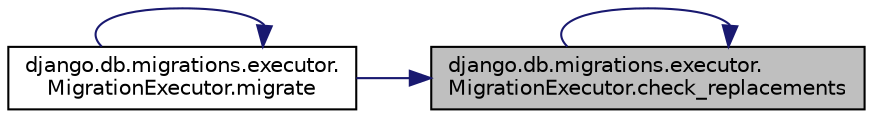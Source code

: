 digraph "django.db.migrations.executor.MigrationExecutor.check_replacements"
{
 // LATEX_PDF_SIZE
  edge [fontname="Helvetica",fontsize="10",labelfontname="Helvetica",labelfontsize="10"];
  node [fontname="Helvetica",fontsize="10",shape=record];
  rankdir="RL";
  Node1 [label="django.db.migrations.executor.\lMigrationExecutor.check_replacements",height=0.2,width=0.4,color="black", fillcolor="grey75", style="filled", fontcolor="black",tooltip=" "];
  Node1 -> Node1 [dir="back",color="midnightblue",fontsize="10",style="solid",fontname="Helvetica"];
  Node1 -> Node2 [dir="back",color="midnightblue",fontsize="10",style="solid",fontname="Helvetica"];
  Node2 [label="django.db.migrations.executor.\lMigrationExecutor.migrate",height=0.2,width=0.4,color="black", fillcolor="white", style="filled",URL="$d0/d14/classdjango_1_1db_1_1migrations_1_1executor_1_1_migration_executor.html#a514f979505a984f2f64cac3e53409c63",tooltip=" "];
  Node2 -> Node2 [dir="back",color="midnightblue",fontsize="10",style="solid",fontname="Helvetica"];
}
